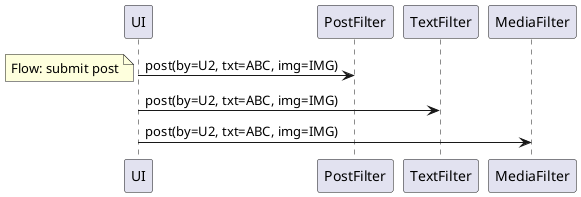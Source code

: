 @startuml
UI -> PostFilter : post(by=U2, txt=ABC, img=IMG)
note left
  Flow: submit post
end note
UI -> TextFilter : post(by=U2, txt=ABC, img=IMG)
UI -> MediaFilter : post(by=U2, txt=ABC, img=IMG)
@enduml